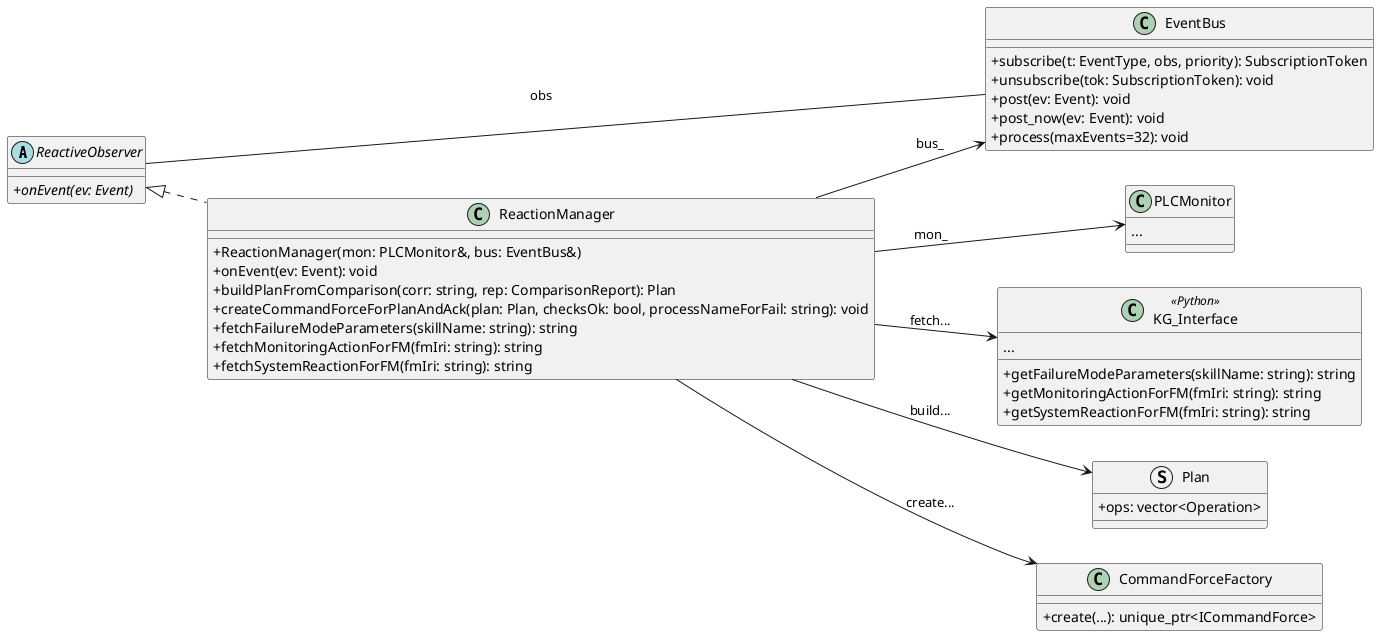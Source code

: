 @startuml ReactionManager
' ReactionManager – Focused class diagram (only directly related types & key deps)
skinparam shadowing false
skinparam classAttributeIconSize 0
' Füge das direkt ganz oben ein:
'skinparam dpi 300                      
' für PNG-Export (ignoriert bei SVG)
skinparam defaultFontName Arial
'skinparam defaultFontSize 16           
' größerer Font = bessere Lesbarkeit
'skinparam nodesep 40                   
' Knotenabstand
'skinparam ranksep 35                   
' Zeilenabstand
'scale 1.6                              
' zusätzliche Skalierung
'hide empty members
left to right direction
'top to bottom direction

abstract ReactiveObserver {
  {abstract} +onEvent(ev: Event)
}

class EventBus {
  +subscribe(t: EventType, obs, priority): SubscriptionToken
  +unsubscribe(tok: SubscriptionToken): void
  +post(ev: Event): void
  +post_now(ev: Event): void
  +process(maxEvents=32): void
}

class PLCMonitor {
  ...
}
class KG_Interface <<Python>> {
  ...
  +getFailureModeParameters(skillName: string): string
  +getMonitoringActionForFM(fmIri: string): string
  +getSystemReactionForFM(fmIri: string): string
}

class ReactionManager implements ReactiveObserver {
  +ReactionManager(mon: PLCMonitor&, bus: EventBus&)
  +onEvent(ev: Event): void
  +buildPlanFromComparison(corr: string, rep: ComparisonReport): Plan
  +createCommandForceForPlanAndAck(plan: Plan, checksOk: bool, processNameForFail: string): void
  +fetchFailureModeParameters(skillName: string): string
  +fetchMonitoringActionForFM(fmIri: string): string
  +fetchSystemReactionForFM(fmIri: string): string
}

struct Plan { 
  +ops: vector<Operation> 
  }
class CommandForceFactory { 
  +create(...): unique_ptr<ICommandForce> 
  }

ReactionManager --> PLCMonitor : mon_
ReactionManager --> EventBus : bus_
ReactionManager --> KG_Interface : fetch...
ReactionManager --> CommandForceFactory : create...
ReactionManager --> Plan : build...
EventBus -- ReactiveObserver : obs

@enduml
